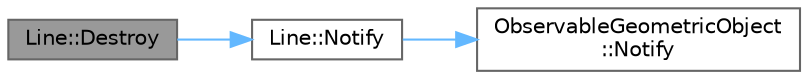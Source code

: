 digraph "Line::Destroy"
{
 // LATEX_PDF_SIZE
  bgcolor="transparent";
  edge [fontname=Helvetica,fontsize=10,labelfontname=Helvetica,labelfontsize=10];
  node [fontname=Helvetica,fontsize=10,shape=box,height=0.2,width=0.9];
  rankdir="LR";
  Node1 [label="Line::Destroy",height=0.2,width=0.4,color="gray40", fillcolor="grey60", style="filled", fontcolor="black",tooltip="Destroy this object."];
  Node1 -> Node2 [color="steelblue1",style="solid"];
  Node2 [label="Line::Notify",height=0.2,width=0.4,color="grey40", fillcolor="white", style="filled",URL="$class_line.html#a54dbeed3d17564f31a014a9c80aab279",tooltip="Notify observers that this objected is destroyed."];
  Node2 -> Node3 [color="steelblue1",style="solid"];
  Node3 [label="ObservableGeometricObject\l::Notify",height=0.2,width=0.4,color="grey40", fillcolor="white", style="filled",URL="$class_observable_geometric_object.html#a15d865c4eb09e61691db40d1ff103f13",tooltip="Notify all subscribed observers that object was moved."];
}
